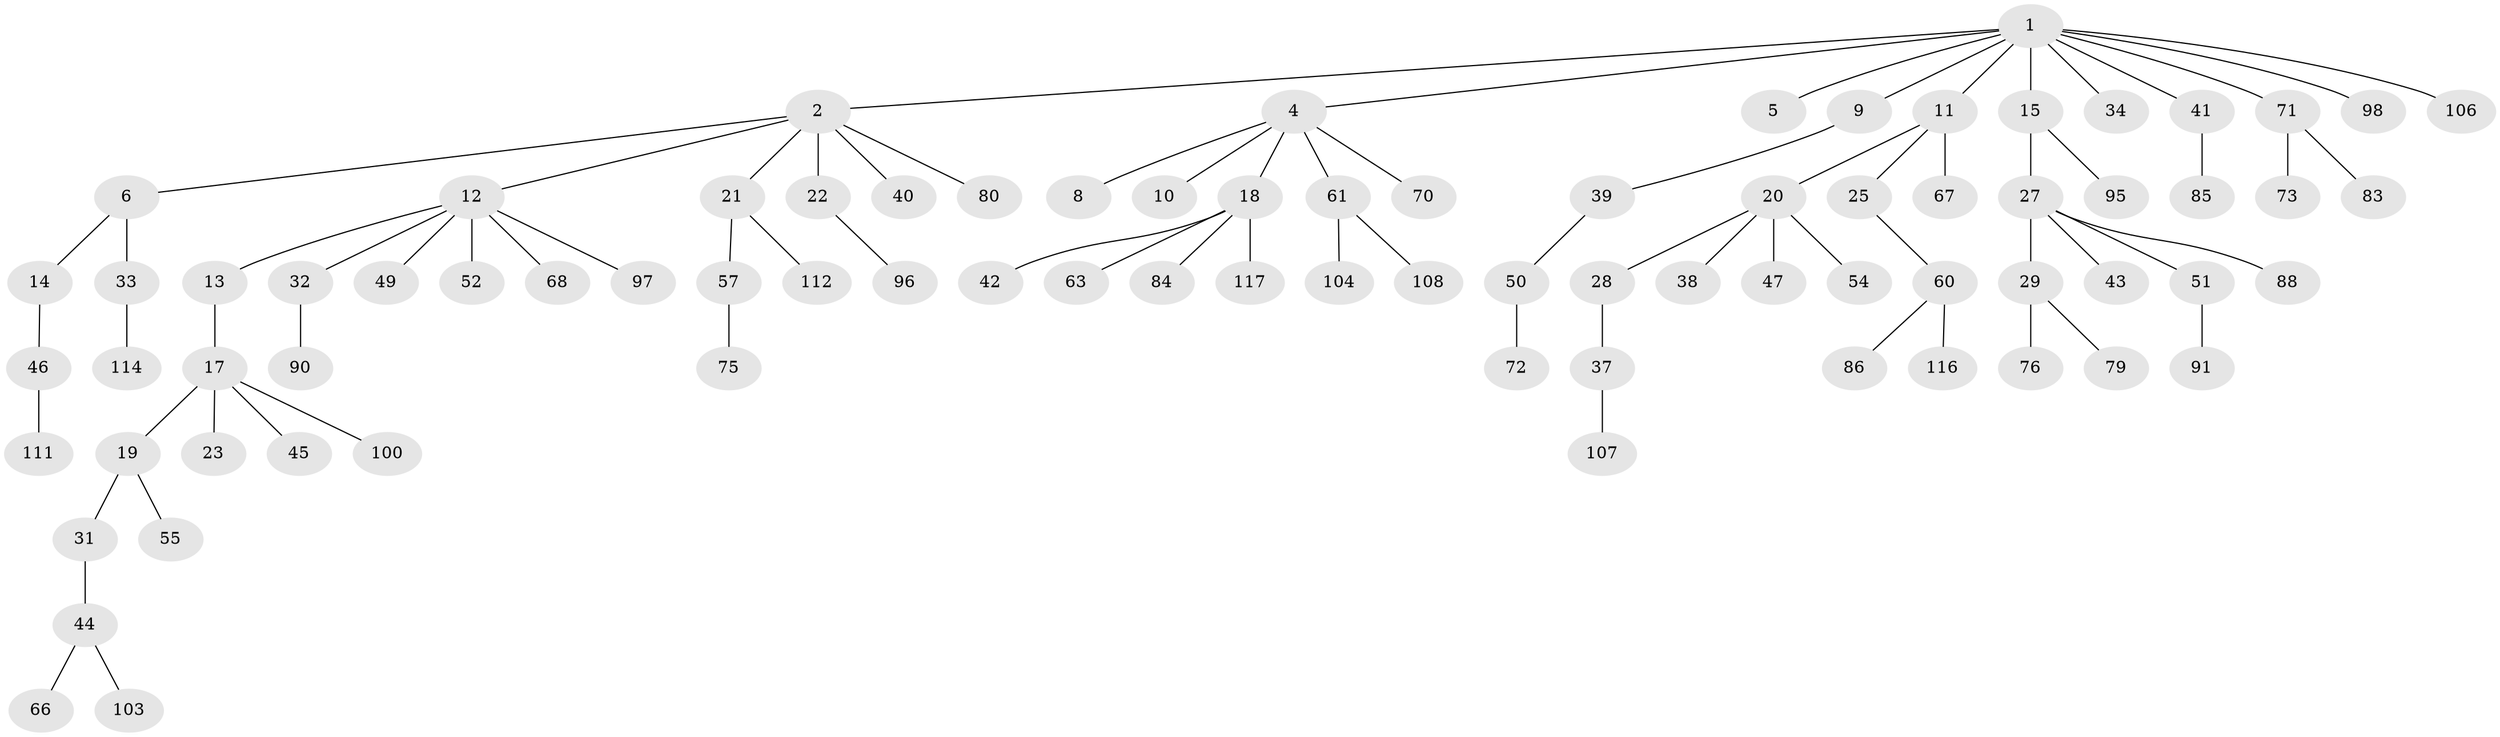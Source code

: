 // original degree distribution, {8: 0.008547008547008548, 4: 0.06837606837606838, 5: 0.042735042735042736, 1: 0.5299145299145299, 3: 0.09401709401709402, 2: 0.23076923076923078, 6: 0.02564102564102564}
// Generated by graph-tools (version 1.1) at 2025/42/03/06/25 10:42:04]
// undirected, 82 vertices, 81 edges
graph export_dot {
graph [start="1"]
  node [color=gray90,style=filled];
  1 [super="+3"];
  2 [super="+7"];
  4 [super="+35"];
  5;
  6 [super="+69"];
  8;
  9 [super="+24"];
  10;
  11 [super="+16"];
  12 [super="+36"];
  13;
  14 [super="+82"];
  15 [super="+26"];
  17 [super="+53"];
  18 [super="+77"];
  19 [super="+30"];
  20 [super="+59"];
  21 [super="+89"];
  22;
  23;
  25 [super="+48"];
  27 [super="+109"];
  28;
  29 [super="+56"];
  31;
  32 [super="+62"];
  33;
  34 [super="+92"];
  37 [super="+64"];
  38 [super="+78"];
  39;
  40 [super="+58"];
  41;
  42 [super="+87"];
  43;
  44 [super="+65"];
  45;
  46;
  47;
  49;
  50 [super="+94"];
  51;
  52 [super="+101"];
  54;
  55;
  57;
  60 [super="+102"];
  61 [super="+93"];
  63;
  66;
  67;
  68;
  70;
  71 [super="+74"];
  72;
  73;
  75 [super="+81"];
  76;
  79;
  80;
  83 [super="+99"];
  84;
  85 [super="+115"];
  86;
  88 [super="+105"];
  90;
  91;
  95;
  96;
  97;
  98;
  100;
  103;
  104 [super="+110"];
  106;
  107;
  108;
  111 [super="+113"];
  112;
  114;
  116;
  117;
  1 -- 2;
  1 -- 4;
  1 -- 9;
  1 -- 34;
  1 -- 41;
  1 -- 71;
  1 -- 98;
  1 -- 5;
  1 -- 106;
  1 -- 11;
  1 -- 15;
  2 -- 6;
  2 -- 12;
  2 -- 80;
  2 -- 21;
  2 -- 22;
  2 -- 40;
  4 -- 8;
  4 -- 10;
  4 -- 18;
  4 -- 61;
  4 -- 70;
  6 -- 14;
  6 -- 33;
  9 -- 39;
  11 -- 67;
  11 -- 25;
  11 -- 20;
  12 -- 13;
  12 -- 32;
  12 -- 68;
  12 -- 49;
  12 -- 52;
  12 -- 97;
  13 -- 17;
  14 -- 46;
  15 -- 27;
  15 -- 95;
  17 -- 19;
  17 -- 23;
  17 -- 45;
  17 -- 100;
  18 -- 42;
  18 -- 63;
  18 -- 84;
  18 -- 117;
  19 -- 31;
  19 -- 55;
  20 -- 28;
  20 -- 38;
  20 -- 47;
  20 -- 54;
  21 -- 57;
  21 -- 112;
  22 -- 96;
  25 -- 60;
  27 -- 29;
  27 -- 43;
  27 -- 51;
  27 -- 88;
  28 -- 37;
  29 -- 76;
  29 -- 79;
  31 -- 44;
  32 -- 90;
  33 -- 114;
  37 -- 107;
  39 -- 50;
  41 -- 85;
  44 -- 66;
  44 -- 103;
  46 -- 111;
  50 -- 72;
  51 -- 91;
  57 -- 75;
  60 -- 86;
  60 -- 116;
  61 -- 104;
  61 -- 108;
  71 -- 73;
  71 -- 83;
}
